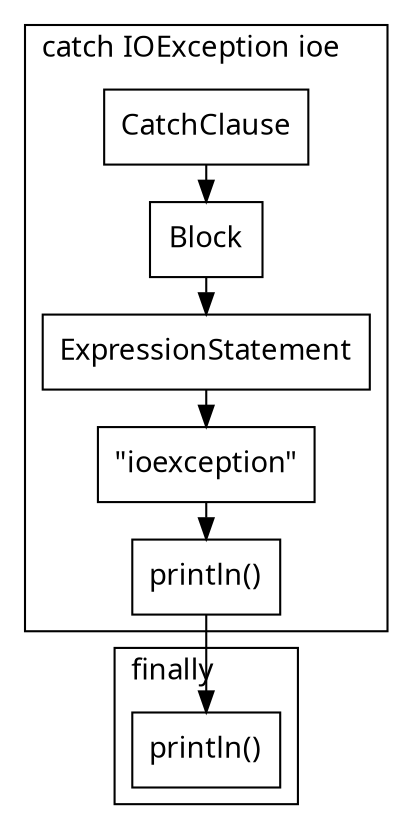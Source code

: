 digraph G_16 {
  node [
    shape = rect;
    fontname = "Handlee";
  ]
  edge [
    fontname = "Handlee";
  ]
  bgcolor = transparent;
  fontname = "Handlee";
  compound = true;
  s_183 [
    class = "catchClause catch";
    label = "CatchClause";
    fillcolor = white;
    style = filled;
  ];
  s_183_5 [
    class = "block";
    label = "Block";
    fillcolor = white;
    style = filled;
  ];
  s_184 [
    class = "expressionStatement";
    label = "ExpressionStatement";
    fillcolor = white;
    style = filled;
  ];
  s_184_2 [
    class = "methodInvocation";
    label = "println()";
    fillcolor = white;
    style = filled;
  ];
  s_184_4 [
    class = "stringLiteral literal";
    label = "\"ioexception\"";
    fillcolor = white;
    style = filled;
  ];
  s_186_2 [
    class = "methodInvocation";
    label = "println()";
    fillcolor = white;
    style = filled;
  ];
  s_183 -> s_183_5;
  s_183_5 -> s_184;
  s_184 -> s_184_4;
  s_184_4 -> s_184_2;
  s_184_2 -> s_186_2;

  subgraph cluster_t_resource_181 {
    label="resource";
    labeljust = "l";
    ranksep = 0.5;
    pencolor = black;
   
  }
  subgraph cluster_t_body_181 {
    label="body";
    labeljust = "l";
    ranksep = 0.5;
    pencolor = black;
   
  }
  subgraph cluster_t_catch_183 {
    label="catch IOException ioe";
    labeljust = "l";
    ranksep = 0.5;
    pencolor = black;
    s_183; s_183_5; s_184; s_184_2; s_184_4;
  }
  subgraph cluster_t_finally_185 {
    label="finally";
    labeljust = "l";
    ranksep = 0.5;
    pencolor = black;
    s_186_2;
  }
}

